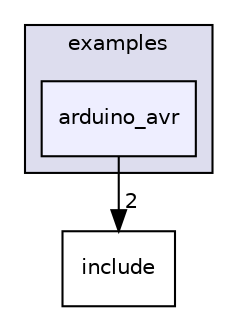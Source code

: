 digraph "examples/arduino_avr" {
  compound=true
  node [ fontsize="10", fontname="Helvetica"];
  edge [ labelfontsize="10", labelfontname="Helvetica"];
  subgraph clusterdir_d28a4824dc47e487b107a5db32ef43c4 {
    graph [ bgcolor="#ddddee", pencolor="black", label="examples" fontname="Helvetica", fontsize="10", URL="dir_d28a4824dc47e487b107a5db32ef43c4.html"]
  dir_03d0435b9536f16a60e5ac83d122b10a [shape=box, label="arduino_avr", style="filled", fillcolor="#eeeeff", pencolor="black", URL="dir_03d0435b9536f16a60e5ac83d122b10a.html"];
  }
  dir_d44c64559bbebec7f509842c48db8b23 [shape=box label="include" URL="dir_d44c64559bbebec7f509842c48db8b23.html"];
  dir_03d0435b9536f16a60e5ac83d122b10a->dir_d44c64559bbebec7f509842c48db8b23 [headlabel="2", labeldistance=1.5 headhref="dir_000001_000003.html"];
}
